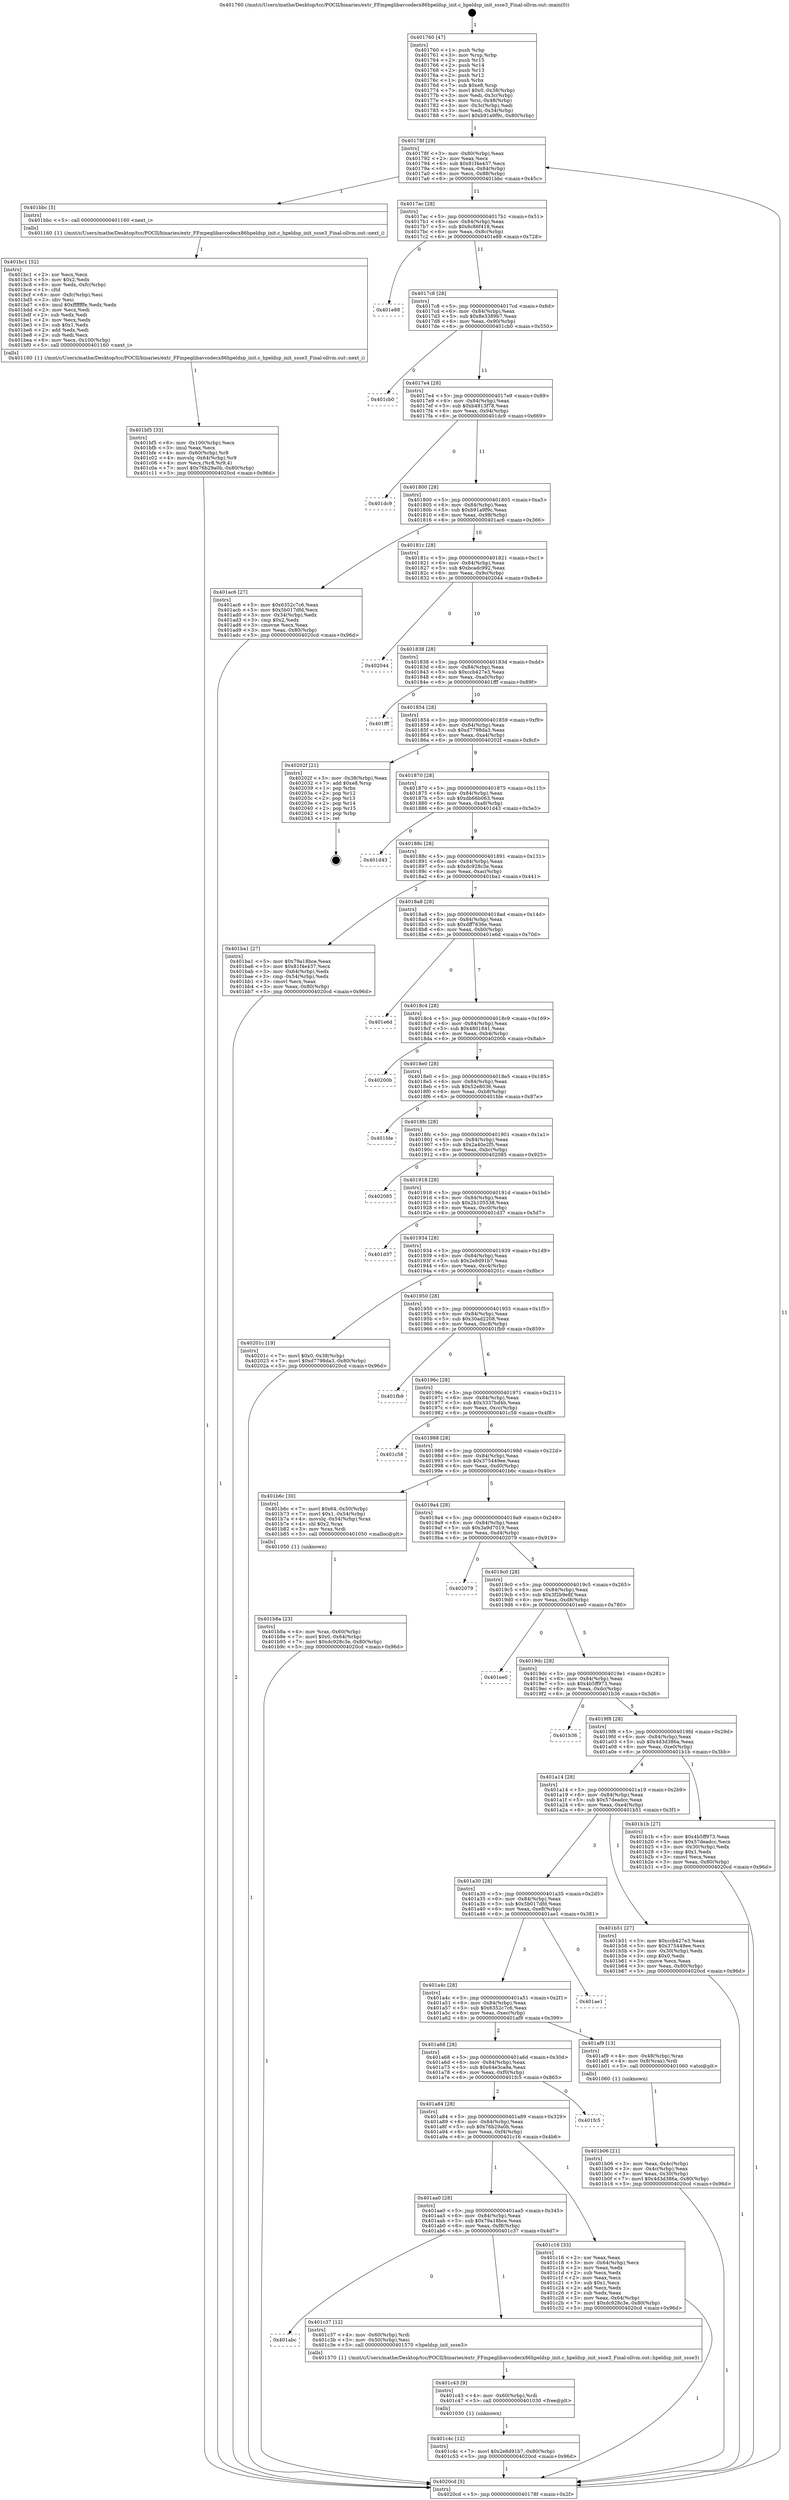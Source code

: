 digraph "0x401760" {
  label = "0x401760 (/mnt/c/Users/mathe/Desktop/tcc/POCII/binaries/extr_FFmpeglibavcodecx86hpeldsp_init.c_hpeldsp_init_ssse3_Final-ollvm.out::main(0))"
  labelloc = "t"
  node[shape=record]

  Entry [label="",width=0.3,height=0.3,shape=circle,fillcolor=black,style=filled]
  "0x40178f" [label="{
     0x40178f [29]\l
     | [instrs]\l
     &nbsp;&nbsp;0x40178f \<+3\>: mov -0x80(%rbp),%eax\l
     &nbsp;&nbsp;0x401792 \<+2\>: mov %eax,%ecx\l
     &nbsp;&nbsp;0x401794 \<+6\>: sub $0x81f4e437,%ecx\l
     &nbsp;&nbsp;0x40179a \<+6\>: mov %eax,-0x84(%rbp)\l
     &nbsp;&nbsp;0x4017a0 \<+6\>: mov %ecx,-0x88(%rbp)\l
     &nbsp;&nbsp;0x4017a6 \<+6\>: je 0000000000401bbc \<main+0x45c\>\l
  }"]
  "0x401bbc" [label="{
     0x401bbc [5]\l
     | [instrs]\l
     &nbsp;&nbsp;0x401bbc \<+5\>: call 0000000000401160 \<next_i\>\l
     | [calls]\l
     &nbsp;&nbsp;0x401160 \{1\} (/mnt/c/Users/mathe/Desktop/tcc/POCII/binaries/extr_FFmpeglibavcodecx86hpeldsp_init.c_hpeldsp_init_ssse3_Final-ollvm.out::next_i)\l
  }"]
  "0x4017ac" [label="{
     0x4017ac [28]\l
     | [instrs]\l
     &nbsp;&nbsp;0x4017ac \<+5\>: jmp 00000000004017b1 \<main+0x51\>\l
     &nbsp;&nbsp;0x4017b1 \<+6\>: mov -0x84(%rbp),%eax\l
     &nbsp;&nbsp;0x4017b7 \<+5\>: sub $0x8c86f418,%eax\l
     &nbsp;&nbsp;0x4017bc \<+6\>: mov %eax,-0x8c(%rbp)\l
     &nbsp;&nbsp;0x4017c2 \<+6\>: je 0000000000401e88 \<main+0x728\>\l
  }"]
  Exit [label="",width=0.3,height=0.3,shape=circle,fillcolor=black,style=filled,peripheries=2]
  "0x401e88" [label="{
     0x401e88\l
  }", style=dashed]
  "0x4017c8" [label="{
     0x4017c8 [28]\l
     | [instrs]\l
     &nbsp;&nbsp;0x4017c8 \<+5\>: jmp 00000000004017cd \<main+0x6d\>\l
     &nbsp;&nbsp;0x4017cd \<+6\>: mov -0x84(%rbp),%eax\l
     &nbsp;&nbsp;0x4017d3 \<+5\>: sub $0x8e3389b7,%eax\l
     &nbsp;&nbsp;0x4017d8 \<+6\>: mov %eax,-0x90(%rbp)\l
     &nbsp;&nbsp;0x4017de \<+6\>: je 0000000000401cb0 \<main+0x550\>\l
  }"]
  "0x401c4c" [label="{
     0x401c4c [12]\l
     | [instrs]\l
     &nbsp;&nbsp;0x401c4c \<+7\>: movl $0x2e8d91b7,-0x80(%rbp)\l
     &nbsp;&nbsp;0x401c53 \<+5\>: jmp 00000000004020cd \<main+0x96d\>\l
  }"]
  "0x401cb0" [label="{
     0x401cb0\l
  }", style=dashed]
  "0x4017e4" [label="{
     0x4017e4 [28]\l
     | [instrs]\l
     &nbsp;&nbsp;0x4017e4 \<+5\>: jmp 00000000004017e9 \<main+0x89\>\l
     &nbsp;&nbsp;0x4017e9 \<+6\>: mov -0x84(%rbp),%eax\l
     &nbsp;&nbsp;0x4017ef \<+5\>: sub $0xb4813f78,%eax\l
     &nbsp;&nbsp;0x4017f4 \<+6\>: mov %eax,-0x94(%rbp)\l
     &nbsp;&nbsp;0x4017fa \<+6\>: je 0000000000401dc9 \<main+0x669\>\l
  }"]
  "0x401c43" [label="{
     0x401c43 [9]\l
     | [instrs]\l
     &nbsp;&nbsp;0x401c43 \<+4\>: mov -0x60(%rbp),%rdi\l
     &nbsp;&nbsp;0x401c47 \<+5\>: call 0000000000401030 \<free@plt\>\l
     | [calls]\l
     &nbsp;&nbsp;0x401030 \{1\} (unknown)\l
  }"]
  "0x401dc9" [label="{
     0x401dc9\l
  }", style=dashed]
  "0x401800" [label="{
     0x401800 [28]\l
     | [instrs]\l
     &nbsp;&nbsp;0x401800 \<+5\>: jmp 0000000000401805 \<main+0xa5\>\l
     &nbsp;&nbsp;0x401805 \<+6\>: mov -0x84(%rbp),%eax\l
     &nbsp;&nbsp;0x40180b \<+5\>: sub $0xb91a9f9c,%eax\l
     &nbsp;&nbsp;0x401810 \<+6\>: mov %eax,-0x98(%rbp)\l
     &nbsp;&nbsp;0x401816 \<+6\>: je 0000000000401ac6 \<main+0x366\>\l
  }"]
  "0x401abc" [label="{
     0x401abc\l
  }", style=dashed]
  "0x401ac6" [label="{
     0x401ac6 [27]\l
     | [instrs]\l
     &nbsp;&nbsp;0x401ac6 \<+5\>: mov $0x6352c7c6,%eax\l
     &nbsp;&nbsp;0x401acb \<+5\>: mov $0x5b017dfd,%ecx\l
     &nbsp;&nbsp;0x401ad0 \<+3\>: mov -0x34(%rbp),%edx\l
     &nbsp;&nbsp;0x401ad3 \<+3\>: cmp $0x2,%edx\l
     &nbsp;&nbsp;0x401ad6 \<+3\>: cmovne %ecx,%eax\l
     &nbsp;&nbsp;0x401ad9 \<+3\>: mov %eax,-0x80(%rbp)\l
     &nbsp;&nbsp;0x401adc \<+5\>: jmp 00000000004020cd \<main+0x96d\>\l
  }"]
  "0x40181c" [label="{
     0x40181c [28]\l
     | [instrs]\l
     &nbsp;&nbsp;0x40181c \<+5\>: jmp 0000000000401821 \<main+0xc1\>\l
     &nbsp;&nbsp;0x401821 \<+6\>: mov -0x84(%rbp),%eax\l
     &nbsp;&nbsp;0x401827 \<+5\>: sub $0xbcadc992,%eax\l
     &nbsp;&nbsp;0x40182c \<+6\>: mov %eax,-0x9c(%rbp)\l
     &nbsp;&nbsp;0x401832 \<+6\>: je 0000000000402044 \<main+0x8e4\>\l
  }"]
  "0x4020cd" [label="{
     0x4020cd [5]\l
     | [instrs]\l
     &nbsp;&nbsp;0x4020cd \<+5\>: jmp 000000000040178f \<main+0x2f\>\l
  }"]
  "0x401760" [label="{
     0x401760 [47]\l
     | [instrs]\l
     &nbsp;&nbsp;0x401760 \<+1\>: push %rbp\l
     &nbsp;&nbsp;0x401761 \<+3\>: mov %rsp,%rbp\l
     &nbsp;&nbsp;0x401764 \<+2\>: push %r15\l
     &nbsp;&nbsp;0x401766 \<+2\>: push %r14\l
     &nbsp;&nbsp;0x401768 \<+2\>: push %r13\l
     &nbsp;&nbsp;0x40176a \<+2\>: push %r12\l
     &nbsp;&nbsp;0x40176c \<+1\>: push %rbx\l
     &nbsp;&nbsp;0x40176d \<+7\>: sub $0xe8,%rsp\l
     &nbsp;&nbsp;0x401774 \<+7\>: movl $0x0,-0x38(%rbp)\l
     &nbsp;&nbsp;0x40177b \<+3\>: mov %edi,-0x3c(%rbp)\l
     &nbsp;&nbsp;0x40177e \<+4\>: mov %rsi,-0x48(%rbp)\l
     &nbsp;&nbsp;0x401782 \<+3\>: mov -0x3c(%rbp),%edi\l
     &nbsp;&nbsp;0x401785 \<+3\>: mov %edi,-0x34(%rbp)\l
     &nbsp;&nbsp;0x401788 \<+7\>: movl $0xb91a9f9c,-0x80(%rbp)\l
  }"]
  "0x401c37" [label="{
     0x401c37 [12]\l
     | [instrs]\l
     &nbsp;&nbsp;0x401c37 \<+4\>: mov -0x60(%rbp),%rdi\l
     &nbsp;&nbsp;0x401c3b \<+3\>: mov -0x50(%rbp),%esi\l
     &nbsp;&nbsp;0x401c3e \<+5\>: call 0000000000401570 \<hpeldsp_init_ssse3\>\l
     | [calls]\l
     &nbsp;&nbsp;0x401570 \{1\} (/mnt/c/Users/mathe/Desktop/tcc/POCII/binaries/extr_FFmpeglibavcodecx86hpeldsp_init.c_hpeldsp_init_ssse3_Final-ollvm.out::hpeldsp_init_ssse3)\l
  }"]
  "0x402044" [label="{
     0x402044\l
  }", style=dashed]
  "0x401838" [label="{
     0x401838 [28]\l
     | [instrs]\l
     &nbsp;&nbsp;0x401838 \<+5\>: jmp 000000000040183d \<main+0xdd\>\l
     &nbsp;&nbsp;0x40183d \<+6\>: mov -0x84(%rbp),%eax\l
     &nbsp;&nbsp;0x401843 \<+5\>: sub $0xccb427e3,%eax\l
     &nbsp;&nbsp;0x401848 \<+6\>: mov %eax,-0xa0(%rbp)\l
     &nbsp;&nbsp;0x40184e \<+6\>: je 0000000000401fff \<main+0x89f\>\l
  }"]
  "0x401aa0" [label="{
     0x401aa0 [28]\l
     | [instrs]\l
     &nbsp;&nbsp;0x401aa0 \<+5\>: jmp 0000000000401aa5 \<main+0x345\>\l
     &nbsp;&nbsp;0x401aa5 \<+6\>: mov -0x84(%rbp),%eax\l
     &nbsp;&nbsp;0x401aab \<+5\>: sub $0x79a18bce,%eax\l
     &nbsp;&nbsp;0x401ab0 \<+6\>: mov %eax,-0xf8(%rbp)\l
     &nbsp;&nbsp;0x401ab6 \<+6\>: je 0000000000401c37 \<main+0x4d7\>\l
  }"]
  "0x401fff" [label="{
     0x401fff\l
  }", style=dashed]
  "0x401854" [label="{
     0x401854 [28]\l
     | [instrs]\l
     &nbsp;&nbsp;0x401854 \<+5\>: jmp 0000000000401859 \<main+0xf9\>\l
     &nbsp;&nbsp;0x401859 \<+6\>: mov -0x84(%rbp),%eax\l
     &nbsp;&nbsp;0x40185f \<+5\>: sub $0xd7798da3,%eax\l
     &nbsp;&nbsp;0x401864 \<+6\>: mov %eax,-0xa4(%rbp)\l
     &nbsp;&nbsp;0x40186a \<+6\>: je 000000000040202f \<main+0x8cf\>\l
  }"]
  "0x401c16" [label="{
     0x401c16 [33]\l
     | [instrs]\l
     &nbsp;&nbsp;0x401c16 \<+2\>: xor %eax,%eax\l
     &nbsp;&nbsp;0x401c18 \<+3\>: mov -0x64(%rbp),%ecx\l
     &nbsp;&nbsp;0x401c1b \<+2\>: mov %eax,%edx\l
     &nbsp;&nbsp;0x401c1d \<+2\>: sub %ecx,%edx\l
     &nbsp;&nbsp;0x401c1f \<+2\>: mov %eax,%ecx\l
     &nbsp;&nbsp;0x401c21 \<+3\>: sub $0x1,%ecx\l
     &nbsp;&nbsp;0x401c24 \<+2\>: add %ecx,%edx\l
     &nbsp;&nbsp;0x401c26 \<+2\>: sub %edx,%eax\l
     &nbsp;&nbsp;0x401c28 \<+3\>: mov %eax,-0x64(%rbp)\l
     &nbsp;&nbsp;0x401c2b \<+7\>: movl $0xdc928c3e,-0x80(%rbp)\l
     &nbsp;&nbsp;0x401c32 \<+5\>: jmp 00000000004020cd \<main+0x96d\>\l
  }"]
  "0x40202f" [label="{
     0x40202f [21]\l
     | [instrs]\l
     &nbsp;&nbsp;0x40202f \<+3\>: mov -0x38(%rbp),%eax\l
     &nbsp;&nbsp;0x402032 \<+7\>: add $0xe8,%rsp\l
     &nbsp;&nbsp;0x402039 \<+1\>: pop %rbx\l
     &nbsp;&nbsp;0x40203a \<+2\>: pop %r12\l
     &nbsp;&nbsp;0x40203c \<+2\>: pop %r13\l
     &nbsp;&nbsp;0x40203e \<+2\>: pop %r14\l
     &nbsp;&nbsp;0x402040 \<+2\>: pop %r15\l
     &nbsp;&nbsp;0x402042 \<+1\>: pop %rbp\l
     &nbsp;&nbsp;0x402043 \<+1\>: ret\l
  }"]
  "0x401870" [label="{
     0x401870 [28]\l
     | [instrs]\l
     &nbsp;&nbsp;0x401870 \<+5\>: jmp 0000000000401875 \<main+0x115\>\l
     &nbsp;&nbsp;0x401875 \<+6\>: mov -0x84(%rbp),%eax\l
     &nbsp;&nbsp;0x40187b \<+5\>: sub $0xdb66b063,%eax\l
     &nbsp;&nbsp;0x401880 \<+6\>: mov %eax,-0xa8(%rbp)\l
     &nbsp;&nbsp;0x401886 \<+6\>: je 0000000000401d43 \<main+0x5e3\>\l
  }"]
  "0x401a84" [label="{
     0x401a84 [28]\l
     | [instrs]\l
     &nbsp;&nbsp;0x401a84 \<+5\>: jmp 0000000000401a89 \<main+0x329\>\l
     &nbsp;&nbsp;0x401a89 \<+6\>: mov -0x84(%rbp),%eax\l
     &nbsp;&nbsp;0x401a8f \<+5\>: sub $0x76b29a0b,%eax\l
     &nbsp;&nbsp;0x401a94 \<+6\>: mov %eax,-0xf4(%rbp)\l
     &nbsp;&nbsp;0x401a9a \<+6\>: je 0000000000401c16 \<main+0x4b6\>\l
  }"]
  "0x401d43" [label="{
     0x401d43\l
  }", style=dashed]
  "0x40188c" [label="{
     0x40188c [28]\l
     | [instrs]\l
     &nbsp;&nbsp;0x40188c \<+5\>: jmp 0000000000401891 \<main+0x131\>\l
     &nbsp;&nbsp;0x401891 \<+6\>: mov -0x84(%rbp),%eax\l
     &nbsp;&nbsp;0x401897 \<+5\>: sub $0xdc928c3e,%eax\l
     &nbsp;&nbsp;0x40189c \<+6\>: mov %eax,-0xac(%rbp)\l
     &nbsp;&nbsp;0x4018a2 \<+6\>: je 0000000000401ba1 \<main+0x441\>\l
  }"]
  "0x401fc5" [label="{
     0x401fc5\l
  }", style=dashed]
  "0x401ba1" [label="{
     0x401ba1 [27]\l
     | [instrs]\l
     &nbsp;&nbsp;0x401ba1 \<+5\>: mov $0x79a18bce,%eax\l
     &nbsp;&nbsp;0x401ba6 \<+5\>: mov $0x81f4e437,%ecx\l
     &nbsp;&nbsp;0x401bab \<+3\>: mov -0x64(%rbp),%edx\l
     &nbsp;&nbsp;0x401bae \<+3\>: cmp -0x54(%rbp),%edx\l
     &nbsp;&nbsp;0x401bb1 \<+3\>: cmovl %ecx,%eax\l
     &nbsp;&nbsp;0x401bb4 \<+3\>: mov %eax,-0x80(%rbp)\l
     &nbsp;&nbsp;0x401bb7 \<+5\>: jmp 00000000004020cd \<main+0x96d\>\l
  }"]
  "0x4018a8" [label="{
     0x4018a8 [28]\l
     | [instrs]\l
     &nbsp;&nbsp;0x4018a8 \<+5\>: jmp 00000000004018ad \<main+0x14d\>\l
     &nbsp;&nbsp;0x4018ad \<+6\>: mov -0x84(%rbp),%eax\l
     &nbsp;&nbsp;0x4018b3 \<+5\>: sub $0xdff7636e,%eax\l
     &nbsp;&nbsp;0x4018b8 \<+6\>: mov %eax,-0xb0(%rbp)\l
     &nbsp;&nbsp;0x4018be \<+6\>: je 0000000000401e6d \<main+0x70d\>\l
  }"]
  "0x401bf5" [label="{
     0x401bf5 [33]\l
     | [instrs]\l
     &nbsp;&nbsp;0x401bf5 \<+6\>: mov -0x100(%rbp),%ecx\l
     &nbsp;&nbsp;0x401bfb \<+3\>: imul %eax,%ecx\l
     &nbsp;&nbsp;0x401bfe \<+4\>: mov -0x60(%rbp),%r8\l
     &nbsp;&nbsp;0x401c02 \<+4\>: movslq -0x64(%rbp),%r9\l
     &nbsp;&nbsp;0x401c06 \<+4\>: mov %ecx,(%r8,%r9,4)\l
     &nbsp;&nbsp;0x401c0a \<+7\>: movl $0x76b29a0b,-0x80(%rbp)\l
     &nbsp;&nbsp;0x401c11 \<+5\>: jmp 00000000004020cd \<main+0x96d\>\l
  }"]
  "0x401e6d" [label="{
     0x401e6d\l
  }", style=dashed]
  "0x4018c4" [label="{
     0x4018c4 [28]\l
     | [instrs]\l
     &nbsp;&nbsp;0x4018c4 \<+5\>: jmp 00000000004018c9 \<main+0x169\>\l
     &nbsp;&nbsp;0x4018c9 \<+6\>: mov -0x84(%rbp),%eax\l
     &nbsp;&nbsp;0x4018cf \<+5\>: sub $0x4801841,%eax\l
     &nbsp;&nbsp;0x4018d4 \<+6\>: mov %eax,-0xb4(%rbp)\l
     &nbsp;&nbsp;0x4018da \<+6\>: je 000000000040200b \<main+0x8ab\>\l
  }"]
  "0x401bc1" [label="{
     0x401bc1 [52]\l
     | [instrs]\l
     &nbsp;&nbsp;0x401bc1 \<+2\>: xor %ecx,%ecx\l
     &nbsp;&nbsp;0x401bc3 \<+5\>: mov $0x2,%edx\l
     &nbsp;&nbsp;0x401bc8 \<+6\>: mov %edx,-0xfc(%rbp)\l
     &nbsp;&nbsp;0x401bce \<+1\>: cltd\l
     &nbsp;&nbsp;0x401bcf \<+6\>: mov -0xfc(%rbp),%esi\l
     &nbsp;&nbsp;0x401bd5 \<+2\>: idiv %esi\l
     &nbsp;&nbsp;0x401bd7 \<+6\>: imul $0xfffffffe,%edx,%edx\l
     &nbsp;&nbsp;0x401bdd \<+2\>: mov %ecx,%edi\l
     &nbsp;&nbsp;0x401bdf \<+2\>: sub %edx,%edi\l
     &nbsp;&nbsp;0x401be1 \<+2\>: mov %ecx,%edx\l
     &nbsp;&nbsp;0x401be3 \<+3\>: sub $0x1,%edx\l
     &nbsp;&nbsp;0x401be6 \<+2\>: add %edx,%edi\l
     &nbsp;&nbsp;0x401be8 \<+2\>: sub %edi,%ecx\l
     &nbsp;&nbsp;0x401bea \<+6\>: mov %ecx,-0x100(%rbp)\l
     &nbsp;&nbsp;0x401bf0 \<+5\>: call 0000000000401160 \<next_i\>\l
     | [calls]\l
     &nbsp;&nbsp;0x401160 \{1\} (/mnt/c/Users/mathe/Desktop/tcc/POCII/binaries/extr_FFmpeglibavcodecx86hpeldsp_init.c_hpeldsp_init_ssse3_Final-ollvm.out::next_i)\l
  }"]
  "0x40200b" [label="{
     0x40200b\l
  }", style=dashed]
  "0x4018e0" [label="{
     0x4018e0 [28]\l
     | [instrs]\l
     &nbsp;&nbsp;0x4018e0 \<+5\>: jmp 00000000004018e5 \<main+0x185\>\l
     &nbsp;&nbsp;0x4018e5 \<+6\>: mov -0x84(%rbp),%eax\l
     &nbsp;&nbsp;0x4018eb \<+5\>: sub $0x52e8036,%eax\l
     &nbsp;&nbsp;0x4018f0 \<+6\>: mov %eax,-0xb8(%rbp)\l
     &nbsp;&nbsp;0x4018f6 \<+6\>: je 0000000000401fde \<main+0x87e\>\l
  }"]
  "0x401b8a" [label="{
     0x401b8a [23]\l
     | [instrs]\l
     &nbsp;&nbsp;0x401b8a \<+4\>: mov %rax,-0x60(%rbp)\l
     &nbsp;&nbsp;0x401b8e \<+7\>: movl $0x0,-0x64(%rbp)\l
     &nbsp;&nbsp;0x401b95 \<+7\>: movl $0xdc928c3e,-0x80(%rbp)\l
     &nbsp;&nbsp;0x401b9c \<+5\>: jmp 00000000004020cd \<main+0x96d\>\l
  }"]
  "0x401fde" [label="{
     0x401fde\l
  }", style=dashed]
  "0x4018fc" [label="{
     0x4018fc [28]\l
     | [instrs]\l
     &nbsp;&nbsp;0x4018fc \<+5\>: jmp 0000000000401901 \<main+0x1a1\>\l
     &nbsp;&nbsp;0x401901 \<+6\>: mov -0x84(%rbp),%eax\l
     &nbsp;&nbsp;0x401907 \<+5\>: sub $0x2a40e2f5,%eax\l
     &nbsp;&nbsp;0x40190c \<+6\>: mov %eax,-0xbc(%rbp)\l
     &nbsp;&nbsp;0x401912 \<+6\>: je 0000000000402085 \<main+0x925\>\l
  }"]
  "0x401b06" [label="{
     0x401b06 [21]\l
     | [instrs]\l
     &nbsp;&nbsp;0x401b06 \<+3\>: mov %eax,-0x4c(%rbp)\l
     &nbsp;&nbsp;0x401b09 \<+3\>: mov -0x4c(%rbp),%eax\l
     &nbsp;&nbsp;0x401b0c \<+3\>: mov %eax,-0x30(%rbp)\l
     &nbsp;&nbsp;0x401b0f \<+7\>: movl $0x4d3d386a,-0x80(%rbp)\l
     &nbsp;&nbsp;0x401b16 \<+5\>: jmp 00000000004020cd \<main+0x96d\>\l
  }"]
  "0x402085" [label="{
     0x402085\l
  }", style=dashed]
  "0x401918" [label="{
     0x401918 [28]\l
     | [instrs]\l
     &nbsp;&nbsp;0x401918 \<+5\>: jmp 000000000040191d \<main+0x1bd\>\l
     &nbsp;&nbsp;0x40191d \<+6\>: mov -0x84(%rbp),%eax\l
     &nbsp;&nbsp;0x401923 \<+5\>: sub $0x2b105538,%eax\l
     &nbsp;&nbsp;0x401928 \<+6\>: mov %eax,-0xc0(%rbp)\l
     &nbsp;&nbsp;0x40192e \<+6\>: je 0000000000401d37 \<main+0x5d7\>\l
  }"]
  "0x401a68" [label="{
     0x401a68 [28]\l
     | [instrs]\l
     &nbsp;&nbsp;0x401a68 \<+5\>: jmp 0000000000401a6d \<main+0x30d\>\l
     &nbsp;&nbsp;0x401a6d \<+6\>: mov -0x84(%rbp),%eax\l
     &nbsp;&nbsp;0x401a73 \<+5\>: sub $0x64e3ca9a,%eax\l
     &nbsp;&nbsp;0x401a78 \<+6\>: mov %eax,-0xf0(%rbp)\l
     &nbsp;&nbsp;0x401a7e \<+6\>: je 0000000000401fc5 \<main+0x865\>\l
  }"]
  "0x401d37" [label="{
     0x401d37\l
  }", style=dashed]
  "0x401934" [label="{
     0x401934 [28]\l
     | [instrs]\l
     &nbsp;&nbsp;0x401934 \<+5\>: jmp 0000000000401939 \<main+0x1d9\>\l
     &nbsp;&nbsp;0x401939 \<+6\>: mov -0x84(%rbp),%eax\l
     &nbsp;&nbsp;0x40193f \<+5\>: sub $0x2e8d91b7,%eax\l
     &nbsp;&nbsp;0x401944 \<+6\>: mov %eax,-0xc4(%rbp)\l
     &nbsp;&nbsp;0x40194a \<+6\>: je 000000000040201c \<main+0x8bc\>\l
  }"]
  "0x401af9" [label="{
     0x401af9 [13]\l
     | [instrs]\l
     &nbsp;&nbsp;0x401af9 \<+4\>: mov -0x48(%rbp),%rax\l
     &nbsp;&nbsp;0x401afd \<+4\>: mov 0x8(%rax),%rdi\l
     &nbsp;&nbsp;0x401b01 \<+5\>: call 0000000000401060 \<atoi@plt\>\l
     | [calls]\l
     &nbsp;&nbsp;0x401060 \{1\} (unknown)\l
  }"]
  "0x40201c" [label="{
     0x40201c [19]\l
     | [instrs]\l
     &nbsp;&nbsp;0x40201c \<+7\>: movl $0x0,-0x38(%rbp)\l
     &nbsp;&nbsp;0x402023 \<+7\>: movl $0xd7798da3,-0x80(%rbp)\l
     &nbsp;&nbsp;0x40202a \<+5\>: jmp 00000000004020cd \<main+0x96d\>\l
  }"]
  "0x401950" [label="{
     0x401950 [28]\l
     | [instrs]\l
     &nbsp;&nbsp;0x401950 \<+5\>: jmp 0000000000401955 \<main+0x1f5\>\l
     &nbsp;&nbsp;0x401955 \<+6\>: mov -0x84(%rbp),%eax\l
     &nbsp;&nbsp;0x40195b \<+5\>: sub $0x30ad2208,%eax\l
     &nbsp;&nbsp;0x401960 \<+6\>: mov %eax,-0xc8(%rbp)\l
     &nbsp;&nbsp;0x401966 \<+6\>: je 0000000000401fb9 \<main+0x859\>\l
  }"]
  "0x401a4c" [label="{
     0x401a4c [28]\l
     | [instrs]\l
     &nbsp;&nbsp;0x401a4c \<+5\>: jmp 0000000000401a51 \<main+0x2f1\>\l
     &nbsp;&nbsp;0x401a51 \<+6\>: mov -0x84(%rbp),%eax\l
     &nbsp;&nbsp;0x401a57 \<+5\>: sub $0x6352c7c6,%eax\l
     &nbsp;&nbsp;0x401a5c \<+6\>: mov %eax,-0xec(%rbp)\l
     &nbsp;&nbsp;0x401a62 \<+6\>: je 0000000000401af9 \<main+0x399\>\l
  }"]
  "0x401fb9" [label="{
     0x401fb9\l
  }", style=dashed]
  "0x40196c" [label="{
     0x40196c [28]\l
     | [instrs]\l
     &nbsp;&nbsp;0x40196c \<+5\>: jmp 0000000000401971 \<main+0x211\>\l
     &nbsp;&nbsp;0x401971 \<+6\>: mov -0x84(%rbp),%eax\l
     &nbsp;&nbsp;0x401977 \<+5\>: sub $0x3337bd4b,%eax\l
     &nbsp;&nbsp;0x40197c \<+6\>: mov %eax,-0xcc(%rbp)\l
     &nbsp;&nbsp;0x401982 \<+6\>: je 0000000000401c58 \<main+0x4f8\>\l
  }"]
  "0x401ae1" [label="{
     0x401ae1\l
  }", style=dashed]
  "0x401c58" [label="{
     0x401c58\l
  }", style=dashed]
  "0x401988" [label="{
     0x401988 [28]\l
     | [instrs]\l
     &nbsp;&nbsp;0x401988 \<+5\>: jmp 000000000040198d \<main+0x22d\>\l
     &nbsp;&nbsp;0x40198d \<+6\>: mov -0x84(%rbp),%eax\l
     &nbsp;&nbsp;0x401993 \<+5\>: sub $0x375449ee,%eax\l
     &nbsp;&nbsp;0x401998 \<+6\>: mov %eax,-0xd0(%rbp)\l
     &nbsp;&nbsp;0x40199e \<+6\>: je 0000000000401b6c \<main+0x40c\>\l
  }"]
  "0x401a30" [label="{
     0x401a30 [28]\l
     | [instrs]\l
     &nbsp;&nbsp;0x401a30 \<+5\>: jmp 0000000000401a35 \<main+0x2d5\>\l
     &nbsp;&nbsp;0x401a35 \<+6\>: mov -0x84(%rbp),%eax\l
     &nbsp;&nbsp;0x401a3b \<+5\>: sub $0x5b017dfd,%eax\l
     &nbsp;&nbsp;0x401a40 \<+6\>: mov %eax,-0xe8(%rbp)\l
     &nbsp;&nbsp;0x401a46 \<+6\>: je 0000000000401ae1 \<main+0x381\>\l
  }"]
  "0x401b6c" [label="{
     0x401b6c [30]\l
     | [instrs]\l
     &nbsp;&nbsp;0x401b6c \<+7\>: movl $0x64,-0x50(%rbp)\l
     &nbsp;&nbsp;0x401b73 \<+7\>: movl $0x1,-0x54(%rbp)\l
     &nbsp;&nbsp;0x401b7a \<+4\>: movslq -0x54(%rbp),%rax\l
     &nbsp;&nbsp;0x401b7e \<+4\>: shl $0x2,%rax\l
     &nbsp;&nbsp;0x401b82 \<+3\>: mov %rax,%rdi\l
     &nbsp;&nbsp;0x401b85 \<+5\>: call 0000000000401050 \<malloc@plt\>\l
     | [calls]\l
     &nbsp;&nbsp;0x401050 \{1\} (unknown)\l
  }"]
  "0x4019a4" [label="{
     0x4019a4 [28]\l
     | [instrs]\l
     &nbsp;&nbsp;0x4019a4 \<+5\>: jmp 00000000004019a9 \<main+0x249\>\l
     &nbsp;&nbsp;0x4019a9 \<+6\>: mov -0x84(%rbp),%eax\l
     &nbsp;&nbsp;0x4019af \<+5\>: sub $0x3a9d7019,%eax\l
     &nbsp;&nbsp;0x4019b4 \<+6\>: mov %eax,-0xd4(%rbp)\l
     &nbsp;&nbsp;0x4019ba \<+6\>: je 0000000000402079 \<main+0x919\>\l
  }"]
  "0x401b51" [label="{
     0x401b51 [27]\l
     | [instrs]\l
     &nbsp;&nbsp;0x401b51 \<+5\>: mov $0xccb427e3,%eax\l
     &nbsp;&nbsp;0x401b56 \<+5\>: mov $0x375449ee,%ecx\l
     &nbsp;&nbsp;0x401b5b \<+3\>: mov -0x30(%rbp),%edx\l
     &nbsp;&nbsp;0x401b5e \<+3\>: cmp $0x0,%edx\l
     &nbsp;&nbsp;0x401b61 \<+3\>: cmove %ecx,%eax\l
     &nbsp;&nbsp;0x401b64 \<+3\>: mov %eax,-0x80(%rbp)\l
     &nbsp;&nbsp;0x401b67 \<+5\>: jmp 00000000004020cd \<main+0x96d\>\l
  }"]
  "0x402079" [label="{
     0x402079\l
  }", style=dashed]
  "0x4019c0" [label="{
     0x4019c0 [28]\l
     | [instrs]\l
     &nbsp;&nbsp;0x4019c0 \<+5\>: jmp 00000000004019c5 \<main+0x265\>\l
     &nbsp;&nbsp;0x4019c5 \<+6\>: mov -0x84(%rbp),%eax\l
     &nbsp;&nbsp;0x4019cb \<+5\>: sub $0x3f2b9e8f,%eax\l
     &nbsp;&nbsp;0x4019d0 \<+6\>: mov %eax,-0xd8(%rbp)\l
     &nbsp;&nbsp;0x4019d6 \<+6\>: je 0000000000401ee0 \<main+0x780\>\l
  }"]
  "0x401a14" [label="{
     0x401a14 [28]\l
     | [instrs]\l
     &nbsp;&nbsp;0x401a14 \<+5\>: jmp 0000000000401a19 \<main+0x2b9\>\l
     &nbsp;&nbsp;0x401a19 \<+6\>: mov -0x84(%rbp),%eax\l
     &nbsp;&nbsp;0x401a1f \<+5\>: sub $0x57deadcc,%eax\l
     &nbsp;&nbsp;0x401a24 \<+6\>: mov %eax,-0xe4(%rbp)\l
     &nbsp;&nbsp;0x401a2a \<+6\>: je 0000000000401b51 \<main+0x3f1\>\l
  }"]
  "0x401ee0" [label="{
     0x401ee0\l
  }", style=dashed]
  "0x4019dc" [label="{
     0x4019dc [28]\l
     | [instrs]\l
     &nbsp;&nbsp;0x4019dc \<+5\>: jmp 00000000004019e1 \<main+0x281\>\l
     &nbsp;&nbsp;0x4019e1 \<+6\>: mov -0x84(%rbp),%eax\l
     &nbsp;&nbsp;0x4019e7 \<+5\>: sub $0x4b5ff973,%eax\l
     &nbsp;&nbsp;0x4019ec \<+6\>: mov %eax,-0xdc(%rbp)\l
     &nbsp;&nbsp;0x4019f2 \<+6\>: je 0000000000401b36 \<main+0x3d6\>\l
  }"]
  "0x401b1b" [label="{
     0x401b1b [27]\l
     | [instrs]\l
     &nbsp;&nbsp;0x401b1b \<+5\>: mov $0x4b5ff973,%eax\l
     &nbsp;&nbsp;0x401b20 \<+5\>: mov $0x57deadcc,%ecx\l
     &nbsp;&nbsp;0x401b25 \<+3\>: mov -0x30(%rbp),%edx\l
     &nbsp;&nbsp;0x401b28 \<+3\>: cmp $0x1,%edx\l
     &nbsp;&nbsp;0x401b2b \<+3\>: cmovl %ecx,%eax\l
     &nbsp;&nbsp;0x401b2e \<+3\>: mov %eax,-0x80(%rbp)\l
     &nbsp;&nbsp;0x401b31 \<+5\>: jmp 00000000004020cd \<main+0x96d\>\l
  }"]
  "0x401b36" [label="{
     0x401b36\l
  }", style=dashed]
  "0x4019f8" [label="{
     0x4019f8 [28]\l
     | [instrs]\l
     &nbsp;&nbsp;0x4019f8 \<+5\>: jmp 00000000004019fd \<main+0x29d\>\l
     &nbsp;&nbsp;0x4019fd \<+6\>: mov -0x84(%rbp),%eax\l
     &nbsp;&nbsp;0x401a03 \<+5\>: sub $0x4d3d386a,%eax\l
     &nbsp;&nbsp;0x401a08 \<+6\>: mov %eax,-0xe0(%rbp)\l
     &nbsp;&nbsp;0x401a0e \<+6\>: je 0000000000401b1b \<main+0x3bb\>\l
  }"]
  Entry -> "0x401760" [label=" 1"]
  "0x40178f" -> "0x401bbc" [label=" 1"]
  "0x40178f" -> "0x4017ac" [label=" 11"]
  "0x40202f" -> Exit [label=" 1"]
  "0x4017ac" -> "0x401e88" [label=" 0"]
  "0x4017ac" -> "0x4017c8" [label=" 11"]
  "0x40201c" -> "0x4020cd" [label=" 1"]
  "0x4017c8" -> "0x401cb0" [label=" 0"]
  "0x4017c8" -> "0x4017e4" [label=" 11"]
  "0x401c4c" -> "0x4020cd" [label=" 1"]
  "0x4017e4" -> "0x401dc9" [label=" 0"]
  "0x4017e4" -> "0x401800" [label=" 11"]
  "0x401c43" -> "0x401c4c" [label=" 1"]
  "0x401800" -> "0x401ac6" [label=" 1"]
  "0x401800" -> "0x40181c" [label=" 10"]
  "0x401ac6" -> "0x4020cd" [label=" 1"]
  "0x401760" -> "0x40178f" [label=" 1"]
  "0x4020cd" -> "0x40178f" [label=" 11"]
  "0x401c37" -> "0x401c43" [label=" 1"]
  "0x40181c" -> "0x402044" [label=" 0"]
  "0x40181c" -> "0x401838" [label=" 10"]
  "0x401aa0" -> "0x401abc" [label=" 0"]
  "0x401838" -> "0x401fff" [label=" 0"]
  "0x401838" -> "0x401854" [label=" 10"]
  "0x401aa0" -> "0x401c37" [label=" 1"]
  "0x401854" -> "0x40202f" [label=" 1"]
  "0x401854" -> "0x401870" [label=" 9"]
  "0x401c16" -> "0x4020cd" [label=" 1"]
  "0x401870" -> "0x401d43" [label=" 0"]
  "0x401870" -> "0x40188c" [label=" 9"]
  "0x401a84" -> "0x401c16" [label=" 1"]
  "0x40188c" -> "0x401ba1" [label=" 2"]
  "0x40188c" -> "0x4018a8" [label=" 7"]
  "0x401a84" -> "0x401aa0" [label=" 1"]
  "0x4018a8" -> "0x401e6d" [label=" 0"]
  "0x4018a8" -> "0x4018c4" [label=" 7"]
  "0x401a68" -> "0x401fc5" [label=" 0"]
  "0x4018c4" -> "0x40200b" [label=" 0"]
  "0x4018c4" -> "0x4018e0" [label=" 7"]
  "0x401a68" -> "0x401a84" [label=" 2"]
  "0x4018e0" -> "0x401fde" [label=" 0"]
  "0x4018e0" -> "0x4018fc" [label=" 7"]
  "0x401bf5" -> "0x4020cd" [label=" 1"]
  "0x4018fc" -> "0x402085" [label=" 0"]
  "0x4018fc" -> "0x401918" [label=" 7"]
  "0x401bc1" -> "0x401bf5" [label=" 1"]
  "0x401918" -> "0x401d37" [label=" 0"]
  "0x401918" -> "0x401934" [label=" 7"]
  "0x401bbc" -> "0x401bc1" [label=" 1"]
  "0x401934" -> "0x40201c" [label=" 1"]
  "0x401934" -> "0x401950" [label=" 6"]
  "0x401ba1" -> "0x4020cd" [label=" 2"]
  "0x401950" -> "0x401fb9" [label=" 0"]
  "0x401950" -> "0x40196c" [label=" 6"]
  "0x401b6c" -> "0x401b8a" [label=" 1"]
  "0x40196c" -> "0x401c58" [label=" 0"]
  "0x40196c" -> "0x401988" [label=" 6"]
  "0x401b51" -> "0x4020cd" [label=" 1"]
  "0x401988" -> "0x401b6c" [label=" 1"]
  "0x401988" -> "0x4019a4" [label=" 5"]
  "0x401b06" -> "0x4020cd" [label=" 1"]
  "0x4019a4" -> "0x402079" [label=" 0"]
  "0x4019a4" -> "0x4019c0" [label=" 5"]
  "0x401af9" -> "0x401b06" [label=" 1"]
  "0x4019c0" -> "0x401ee0" [label=" 0"]
  "0x4019c0" -> "0x4019dc" [label=" 5"]
  "0x401a4c" -> "0x401af9" [label=" 1"]
  "0x4019dc" -> "0x401b36" [label=" 0"]
  "0x4019dc" -> "0x4019f8" [label=" 5"]
  "0x401b8a" -> "0x4020cd" [label=" 1"]
  "0x4019f8" -> "0x401b1b" [label=" 1"]
  "0x4019f8" -> "0x401a14" [label=" 4"]
  "0x401a4c" -> "0x401a68" [label=" 2"]
  "0x401a14" -> "0x401b51" [label=" 1"]
  "0x401a14" -> "0x401a30" [label=" 3"]
  "0x401b1b" -> "0x4020cd" [label=" 1"]
  "0x401a30" -> "0x401ae1" [label=" 0"]
  "0x401a30" -> "0x401a4c" [label=" 3"]
}
